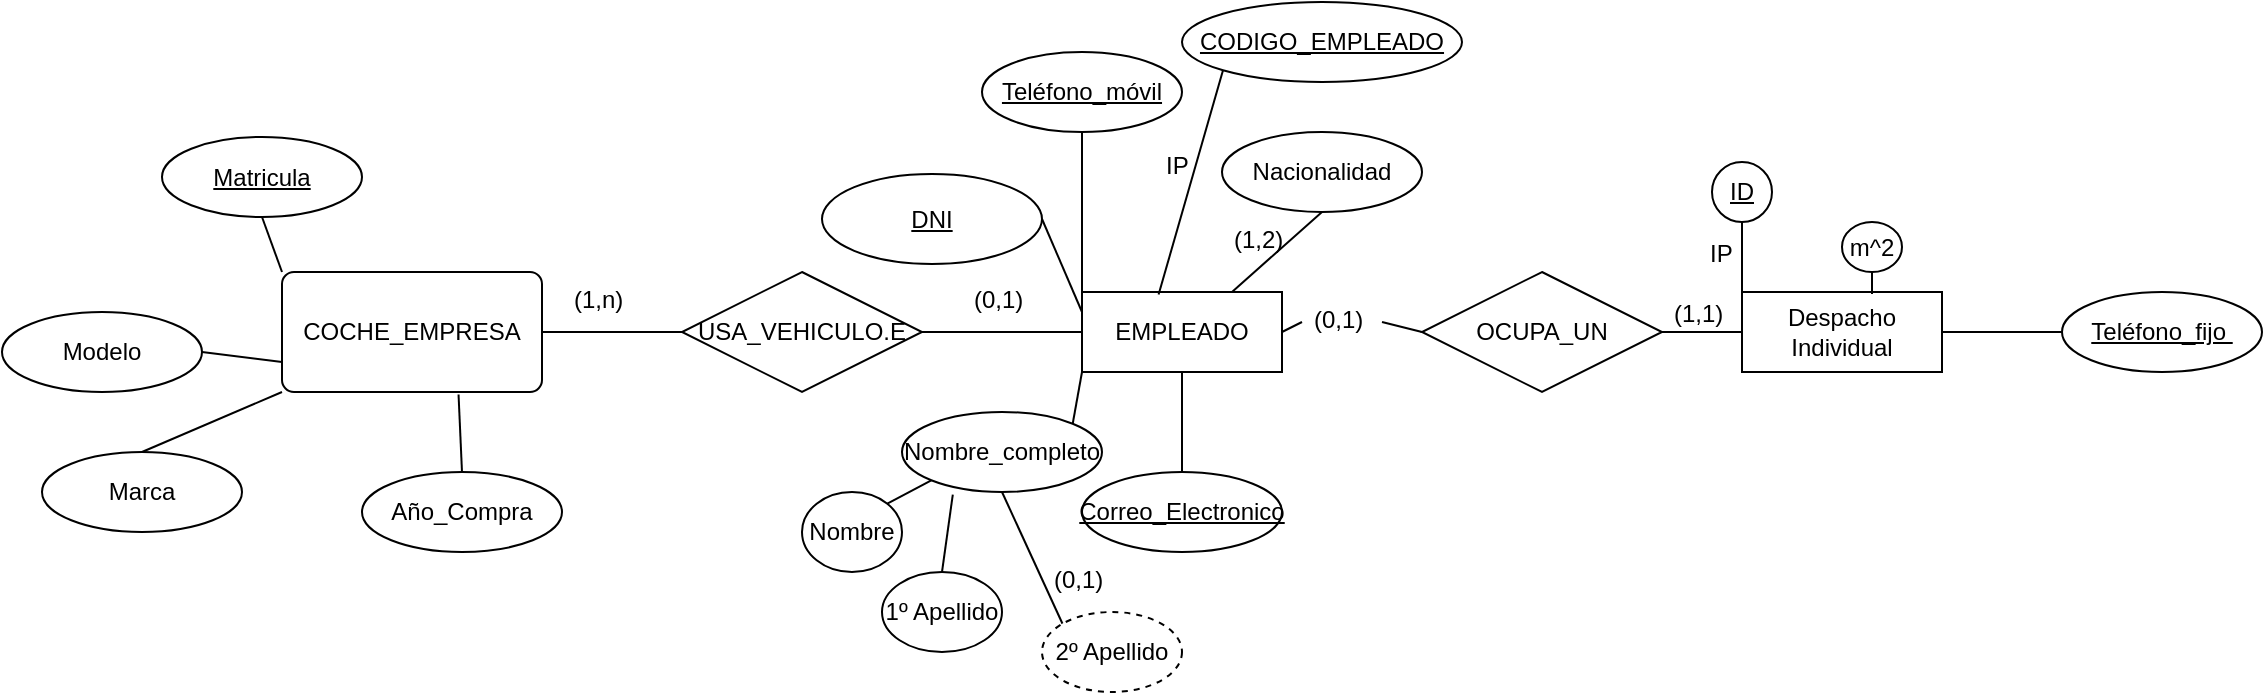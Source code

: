 <mxfile version="16.5.3" type="github"><diagram id="zdBmYCgK_W8x1HXnZAt8" name="Page-1"><mxGraphModel dx="2208" dy="756" grid="1" gridSize="10" guides="1" tooltips="1" connect="1" arrows="1" fold="1" page="1" pageScale="1" pageWidth="827" pageHeight="1169" math="0" shadow="0"><root><mxCell id="0"/><mxCell id="1" parent="0"/><mxCell id="5CClub2V7FQMyfu87UMg-1" style="rounded=0;orthogonalLoop=1;jettySize=auto;html=1;exitX=1;exitY=0.5;exitDx=0;exitDy=0;entryX=0;entryY=0.5;entryDx=0;entryDy=0;endArrow=none;endFill=0;startArrow=none;" parent="1" source="yG3hp6JkSBOofJMfKyOq-31" target="yG3hp6JkSBOofJMfKyOq-16" edge="1"><mxGeometry relative="1" as="geometry"/></mxCell><mxCell id="yG3hp6JkSBOofJMfKyOq-1" value="EMPLEADO" style="whiteSpace=wrap;html=1;align=center;" parent="1" vertex="1"><mxGeometry x="170" y="240" width="100" height="40" as="geometry"/></mxCell><mxCell id="yG3hp6JkSBOofJMfKyOq-7" style="rounded=0;orthogonalLoop=1;jettySize=auto;html=1;exitX=1;exitY=0.5;exitDx=0;exitDy=0;entryX=0;entryY=0.25;entryDx=0;entryDy=0;endArrow=none;endFill=0;" parent="1" source="yG3hp6JkSBOofJMfKyOq-2" target="yG3hp6JkSBOofJMfKyOq-1" edge="1"><mxGeometry relative="1" as="geometry"/></mxCell><mxCell id="yG3hp6JkSBOofJMfKyOq-2" value="&lt;u&gt;DNI&lt;/u&gt;" style="ellipse;whiteSpace=wrap;html=1;align=center;" parent="1" vertex="1"><mxGeometry x="40" y="181" width="110" height="45" as="geometry"/></mxCell><mxCell id="yG3hp6JkSBOofJMfKyOq-8" style="rounded=0;orthogonalLoop=1;jettySize=auto;html=1;exitX=1;exitY=0;exitDx=0;exitDy=0;entryX=0;entryY=1;entryDx=0;entryDy=0;endArrow=none;endFill=0;" parent="1" source="yG3hp6JkSBOofJMfKyOq-3" target="yG3hp6JkSBOofJMfKyOq-1" edge="1"><mxGeometry relative="1" as="geometry"/></mxCell><mxCell id="yG3hp6JkSBOofJMfKyOq-3" value="Nombre_completo" style="ellipse;whiteSpace=wrap;html=1;align=center;" parent="1" vertex="1"><mxGeometry x="80" y="300" width="100" height="40" as="geometry"/></mxCell><mxCell id="yG3hp6JkSBOofJMfKyOq-9" style="edgeStyle=none;rounded=0;orthogonalLoop=1;jettySize=auto;html=1;exitX=0.5;exitY=0;exitDx=0;exitDy=0;entryX=0.5;entryY=1;entryDx=0;entryDy=0;endArrow=none;endFill=0;" parent="1" source="yG3hp6JkSBOofJMfKyOq-4" target="yG3hp6JkSBOofJMfKyOq-1" edge="1"><mxGeometry relative="1" as="geometry"/></mxCell><mxCell id="yG3hp6JkSBOofJMfKyOq-4" value="&lt;u&gt;Correo_Electronico&lt;/u&gt;" style="ellipse;whiteSpace=wrap;html=1;align=center;" parent="1" vertex="1"><mxGeometry x="170" y="330" width="100" height="40" as="geometry"/></mxCell><mxCell id="yG3hp6JkSBOofJMfKyOq-10" style="edgeStyle=none;rounded=0;orthogonalLoop=1;jettySize=auto;html=1;exitX=0.5;exitY=1;exitDx=0;exitDy=0;entryX=0;entryY=0;entryDx=0;entryDy=0;endArrow=none;endFill=0;" parent="1" source="yG3hp6JkSBOofJMfKyOq-5" target="yG3hp6JkSBOofJMfKyOq-1" edge="1"><mxGeometry relative="1" as="geometry"/></mxCell><mxCell id="yG3hp6JkSBOofJMfKyOq-5" value="&lt;u&gt;Teléfono_móvil&lt;/u&gt;" style="ellipse;whiteSpace=wrap;html=1;align=center;" parent="1" vertex="1"><mxGeometry x="120" y="120" width="100" height="40" as="geometry"/></mxCell><mxCell id="yG3hp6JkSBOofJMfKyOq-11" style="edgeStyle=none;rounded=0;orthogonalLoop=1;jettySize=auto;html=1;exitX=0.5;exitY=1;exitDx=0;exitDy=0;entryX=0.75;entryY=0;entryDx=0;entryDy=0;endArrow=none;endFill=0;" parent="1" source="yG3hp6JkSBOofJMfKyOq-6" target="yG3hp6JkSBOofJMfKyOq-1" edge="1"><mxGeometry relative="1" as="geometry"/></mxCell><mxCell id="yG3hp6JkSBOofJMfKyOq-6" value="Nacionalidad" style="ellipse;whiteSpace=wrap;html=1;align=center;" parent="1" vertex="1"><mxGeometry x="240" y="160" width="100" height="40" as="geometry"/></mxCell><mxCell id="yG3hp6JkSBOofJMfKyOq-12" value="(1,2)" style="text;strokeColor=none;fillColor=none;spacingLeft=4;spacingRight=4;overflow=hidden;rotatable=0;points=[[0,0.5],[1,0.5]];portConstraint=eastwest;fontSize=12;" parent="1" vertex="1"><mxGeometry x="240" y="200" width="40" height="30" as="geometry"/></mxCell><mxCell id="yG3hp6JkSBOofJMfKyOq-35" style="edgeStyle=none;rounded=0;orthogonalLoop=1;jettySize=auto;html=1;exitX=1;exitY=0.5;exitDx=0;exitDy=0;entryX=0;entryY=0.5;entryDx=0;entryDy=0;endArrow=none;endFill=0;" parent="1" source="yG3hp6JkSBOofJMfKyOq-13" target="yG3hp6JkSBOofJMfKyOq-33" edge="1"><mxGeometry relative="1" as="geometry"/></mxCell><mxCell id="yG3hp6JkSBOofJMfKyOq-13" value="Despacho&lt;br&gt;Individual" style="whiteSpace=wrap;html=1;align=center;" parent="1" vertex="1"><mxGeometry x="500" y="240" width="100" height="40" as="geometry"/></mxCell><mxCell id="5CClub2V7FQMyfu87UMg-2" style="edgeStyle=none;rounded=0;orthogonalLoop=1;jettySize=auto;html=1;exitX=1;exitY=0.5;exitDx=0;exitDy=0;entryX=0;entryY=0.5;entryDx=0;entryDy=0;endArrow=none;endFill=0;" parent="1" source="yG3hp6JkSBOofJMfKyOq-16" target="yG3hp6JkSBOofJMfKyOq-13" edge="1"><mxGeometry relative="1" as="geometry"/></mxCell><mxCell id="yG3hp6JkSBOofJMfKyOq-16" value="OCUPA_UN" style="shape=rhombus;perimeter=rhombusPerimeter;whiteSpace=wrap;html=1;align=center;" parent="1" vertex="1"><mxGeometry x="340" y="230" width="120" height="60" as="geometry"/></mxCell><mxCell id="yG3hp6JkSBOofJMfKyOq-29" style="edgeStyle=none;rounded=0;orthogonalLoop=1;jettySize=auto;html=1;exitX=0.5;exitY=1;exitDx=0;exitDy=0;entryX=0;entryY=0;entryDx=0;entryDy=0;endArrow=none;endFill=0;" parent="1" source="yG3hp6JkSBOofJMfKyOq-28" target="yG3hp6JkSBOofJMfKyOq-13" edge="1"><mxGeometry relative="1" as="geometry"/></mxCell><mxCell id="yG3hp6JkSBOofJMfKyOq-28" value="&lt;u&gt;ID&lt;/u&gt;" style="ellipse;whiteSpace=wrap;html=1;align=center;" parent="1" vertex="1"><mxGeometry x="485" y="175" width="30" height="30" as="geometry"/></mxCell><mxCell id="yG3hp6JkSBOofJMfKyOq-30" value="(1,1)" style="text;strokeColor=none;fillColor=none;spacingLeft=4;spacingRight=4;overflow=hidden;rotatable=0;points=[[0,0.5],[1,0.5]];portConstraint=eastwest;fontSize=12;" parent="1" vertex="1"><mxGeometry x="460" y="237" width="40" height="30" as="geometry"/></mxCell><mxCell id="yG3hp6JkSBOofJMfKyOq-34" style="edgeStyle=none;rounded=0;orthogonalLoop=1;jettySize=auto;html=1;exitX=0.5;exitY=1;exitDx=0;exitDy=0;entryX=0.65;entryY=0.025;entryDx=0;entryDy=0;entryPerimeter=0;endArrow=none;endFill=0;" parent="1" source="yG3hp6JkSBOofJMfKyOq-32" target="yG3hp6JkSBOofJMfKyOq-13" edge="1"><mxGeometry relative="1" as="geometry"/></mxCell><mxCell id="yG3hp6JkSBOofJMfKyOq-32" value="m^2" style="ellipse;whiteSpace=wrap;html=1;align=center;" parent="1" vertex="1"><mxGeometry x="550" y="205" width="30" height="25" as="geometry"/></mxCell><mxCell id="yG3hp6JkSBOofJMfKyOq-33" value="&lt;u&gt;Teléfono_fijo&amp;nbsp;&lt;/u&gt;" style="ellipse;whiteSpace=wrap;html=1;align=center;" parent="1" vertex="1"><mxGeometry x="660" y="240" width="100" height="40" as="geometry"/></mxCell><mxCell id="yG3hp6JkSBOofJMfKyOq-36" style="edgeStyle=none;rounded=0;orthogonalLoop=1;jettySize=auto;html=1;exitX=0.5;exitY=1;exitDx=0;exitDy=0;entryX=0.75;entryY=1;entryDx=0;entryDy=0;endArrow=none;endFill=0;" parent="1" source="yG3hp6JkSBOofJMfKyOq-1" target="yG3hp6JkSBOofJMfKyOq-1" edge="1"><mxGeometry relative="1" as="geometry"/></mxCell><mxCell id="yG3hp6JkSBOofJMfKyOq-39" style="edgeStyle=none;rounded=0;orthogonalLoop=1;jettySize=auto;html=1;exitX=1;exitY=0.5;exitDx=0;exitDy=0;entryX=0;entryY=0.5;entryDx=0;entryDy=0;endArrow=none;endFill=0;" parent="1" source="yG3hp6JkSBOofJMfKyOq-37" target="yG3hp6JkSBOofJMfKyOq-1" edge="1"><mxGeometry relative="1" as="geometry"/></mxCell><mxCell id="yG3hp6JkSBOofJMfKyOq-37" value="USA_VEHICULO.E" style="shape=rhombus;perimeter=rhombusPerimeter;whiteSpace=wrap;html=1;align=center;" parent="1" vertex="1"><mxGeometry x="-30" y="230" width="120" height="60" as="geometry"/></mxCell><mxCell id="yG3hp6JkSBOofJMfKyOq-43" style="edgeStyle=none;rounded=0;orthogonalLoop=1;jettySize=auto;html=1;exitX=0;exitY=1;exitDx=0;exitDy=0;entryX=0;entryY=1;entryDx=0;entryDy=0;endArrow=none;endFill=0;" parent="1" source="yG3hp6JkSBOofJMfKyOq-40" target="yG3hp6JkSBOofJMfKyOq-3" edge="1"><mxGeometry relative="1" as="geometry"/></mxCell><mxCell id="yG3hp6JkSBOofJMfKyOq-40" value="Nombre" style="ellipse;whiteSpace=wrap;html=1;align=center;direction=west;" parent="1" vertex="1"><mxGeometry x="30" y="340" width="50" height="40" as="geometry"/></mxCell><mxCell id="yG3hp6JkSBOofJMfKyOq-45" style="edgeStyle=none;rounded=0;orthogonalLoop=1;jettySize=auto;html=1;exitX=0;exitY=0;exitDx=0;exitDy=0;entryX=0.5;entryY=1;entryDx=0;entryDy=0;endArrow=none;endFill=0;" parent="1" source="yG3hp6JkSBOofJMfKyOq-41" target="yG3hp6JkSBOofJMfKyOq-3" edge="1"><mxGeometry relative="1" as="geometry"/></mxCell><mxCell id="yG3hp6JkSBOofJMfKyOq-41" value="2º Apellido" style="ellipse;whiteSpace=wrap;html=1;align=center;dashed=1;" parent="1" vertex="1"><mxGeometry x="150" y="400" width="70" height="40" as="geometry"/></mxCell><mxCell id="yG3hp6JkSBOofJMfKyOq-44" style="edgeStyle=none;rounded=0;orthogonalLoop=1;jettySize=auto;html=1;exitX=0.5;exitY=0;exitDx=0;exitDy=0;entryX=0.254;entryY=1.032;entryDx=0;entryDy=0;entryPerimeter=0;endArrow=none;endFill=0;" parent="1" source="yG3hp6JkSBOofJMfKyOq-42" target="yG3hp6JkSBOofJMfKyOq-3" edge="1"><mxGeometry relative="1" as="geometry"/></mxCell><mxCell id="yG3hp6JkSBOofJMfKyOq-42" value="1º Apellido" style="ellipse;whiteSpace=wrap;html=1;align=center;" parent="1" vertex="1"><mxGeometry x="70" y="380" width="60" height="40" as="geometry"/></mxCell><mxCell id="yG3hp6JkSBOofJMfKyOq-49" style="edgeStyle=none;rounded=0;orthogonalLoop=1;jettySize=auto;html=1;exitX=1;exitY=0.5;exitDx=0;exitDy=0;entryX=0;entryY=0.5;entryDx=0;entryDy=0;endArrow=none;endFill=0;" parent="1" source="yG3hp6JkSBOofJMfKyOq-47" target="yG3hp6JkSBOofJMfKyOq-37" edge="1"><mxGeometry relative="1" as="geometry"/></mxCell><mxCell id="yG3hp6JkSBOofJMfKyOq-47" value="COCHE_EMPRESA" style="rounded=1;arcSize=10;whiteSpace=wrap;html=1;align=center;" parent="1" vertex="1"><mxGeometry x="-230" y="230" width="130" height="60" as="geometry"/></mxCell><mxCell id="yG3hp6JkSBOofJMfKyOq-50" value="(0,1)" style="text;strokeColor=none;fillColor=none;spacingLeft=4;spacingRight=4;overflow=hidden;rotatable=0;points=[[0,0.5],[1,0.5]];portConstraint=eastwest;fontSize=12;" parent="1" vertex="1"><mxGeometry x="110" y="230" width="40" height="30" as="geometry"/></mxCell><mxCell id="yG3hp6JkSBOofJMfKyOq-51" value="(1,n)" style="text;strokeColor=none;fillColor=none;spacingLeft=4;spacingRight=4;overflow=hidden;rotatable=0;points=[[0,0.5],[1,0.5]];portConstraint=eastwest;fontSize=12;" parent="1" vertex="1"><mxGeometry x="-90" y="230" width="40" height="30" as="geometry"/></mxCell><mxCell id="yG3hp6JkSBOofJMfKyOq-53" style="edgeStyle=none;rounded=0;orthogonalLoop=1;jettySize=auto;html=1;exitX=0;exitY=1;exitDx=0;exitDy=0;entryX=0.383;entryY=0.032;entryDx=0;entryDy=0;entryPerimeter=0;endArrow=none;endFill=0;" parent="1" source="yG3hp6JkSBOofJMfKyOq-52" target="yG3hp6JkSBOofJMfKyOq-1" edge="1"><mxGeometry relative="1" as="geometry"/></mxCell><mxCell id="yG3hp6JkSBOofJMfKyOq-52" value="&lt;u&gt;CODIGO_EMPLEADO&lt;/u&gt;" style="ellipse;whiteSpace=wrap;html=1;align=center;" parent="1" vertex="1"><mxGeometry x="220" y="95" width="140" height="40" as="geometry"/></mxCell><mxCell id="yG3hp6JkSBOofJMfKyOq-58" style="edgeStyle=none;rounded=0;orthogonalLoop=1;jettySize=auto;html=1;exitX=0.5;exitY=1;exitDx=0;exitDy=0;entryX=0;entryY=0;entryDx=0;entryDy=0;endArrow=none;endFill=0;" parent="1" source="yG3hp6JkSBOofJMfKyOq-54" target="yG3hp6JkSBOofJMfKyOq-47" edge="1"><mxGeometry relative="1" as="geometry"/></mxCell><mxCell id="yG3hp6JkSBOofJMfKyOq-54" value="&lt;u&gt;Matricula&lt;/u&gt;" style="ellipse;whiteSpace=wrap;html=1;align=center;" parent="1" vertex="1"><mxGeometry x="-290" y="162.5" width="100" height="40" as="geometry"/></mxCell><mxCell id="yG3hp6JkSBOofJMfKyOq-59" style="edgeStyle=none;rounded=0;orthogonalLoop=1;jettySize=auto;html=1;exitX=1;exitY=0.5;exitDx=0;exitDy=0;entryX=0;entryY=0.75;entryDx=0;entryDy=0;endArrow=none;endFill=0;" parent="1" source="yG3hp6JkSBOofJMfKyOq-55" target="yG3hp6JkSBOofJMfKyOq-47" edge="1"><mxGeometry relative="1" as="geometry"/></mxCell><mxCell id="yG3hp6JkSBOofJMfKyOq-55" value="Modelo" style="ellipse;whiteSpace=wrap;html=1;align=center;" parent="1" vertex="1"><mxGeometry x="-370" y="250" width="100" height="40" as="geometry"/></mxCell><mxCell id="yG3hp6JkSBOofJMfKyOq-60" style="edgeStyle=none;rounded=0;orthogonalLoop=1;jettySize=auto;html=1;exitX=0.5;exitY=0;exitDx=0;exitDy=0;entryX=0;entryY=1;entryDx=0;entryDy=0;endArrow=none;endFill=0;" parent="1" source="yG3hp6JkSBOofJMfKyOq-56" target="yG3hp6JkSBOofJMfKyOq-47" edge="1"><mxGeometry relative="1" as="geometry"/></mxCell><mxCell id="yG3hp6JkSBOofJMfKyOq-56" value="Marca" style="ellipse;whiteSpace=wrap;html=1;align=center;" parent="1" vertex="1"><mxGeometry x="-350" y="320" width="100" height="40" as="geometry"/></mxCell><mxCell id="yG3hp6JkSBOofJMfKyOq-61" style="edgeStyle=none;rounded=0;orthogonalLoop=1;jettySize=auto;html=1;exitX=0.5;exitY=0;exitDx=0;exitDy=0;entryX=0.679;entryY=1.021;entryDx=0;entryDy=0;entryPerimeter=0;endArrow=none;endFill=0;" parent="1" source="yG3hp6JkSBOofJMfKyOq-57" target="yG3hp6JkSBOofJMfKyOq-47" edge="1"><mxGeometry relative="1" as="geometry"/></mxCell><mxCell id="yG3hp6JkSBOofJMfKyOq-57" value="Año_Compra" style="ellipse;whiteSpace=wrap;html=1;align=center;" parent="1" vertex="1"><mxGeometry x="-190" y="330" width="100" height="40" as="geometry"/></mxCell><mxCell id="5CClub2V7FQMyfu87UMg-3" value="IP" style="text;strokeColor=none;fillColor=none;spacingLeft=4;spacingRight=4;overflow=hidden;rotatable=0;points=[[0,0.5],[1,0.5]];portConstraint=eastwest;fontSize=12;" parent="1" vertex="1"><mxGeometry x="478" y="207" width="40" height="30" as="geometry"/></mxCell><mxCell id="5CClub2V7FQMyfu87UMg-4" value="IP&#10;" style="text;strokeColor=none;fillColor=none;spacingLeft=4;spacingRight=4;overflow=hidden;rotatable=0;points=[[0,0.5],[1,0.5]];portConstraint=eastwest;fontSize=12;" parent="1" vertex="1"><mxGeometry x="206" y="163" width="40" height="30" as="geometry"/></mxCell><mxCell id="yG3hp6JkSBOofJMfKyOq-31" value="(0,1)" style="text;strokeColor=none;fillColor=none;spacingLeft=4;spacingRight=4;overflow=hidden;rotatable=0;points=[[0,0.5],[1,0.5]];portConstraint=eastwest;fontSize=12;" parent="1" vertex="1"><mxGeometry x="280" y="240" width="40" height="30" as="geometry"/></mxCell><mxCell id="5CClub2V7FQMyfu87UMg-5" value="" style="rounded=0;orthogonalLoop=1;jettySize=auto;html=1;exitX=1;exitY=0.5;exitDx=0;exitDy=0;entryX=0;entryY=0.5;entryDx=0;entryDy=0;endArrow=none;endFill=0;" parent="1" source="yG3hp6JkSBOofJMfKyOq-1" target="yG3hp6JkSBOofJMfKyOq-31" edge="1"><mxGeometry relative="1" as="geometry"><mxPoint x="270" y="260" as="sourcePoint"/><mxPoint x="340" y="260" as="targetPoint"/></mxGeometry></mxCell><mxCell id="5CClub2V7FQMyfu87UMg-6" value="(0,1)" style="text;strokeColor=none;fillColor=none;spacingLeft=4;spacingRight=4;overflow=hidden;rotatable=0;points=[[0,0.5],[1,0.5]];portConstraint=eastwest;fontSize=12;" parent="1" vertex="1"><mxGeometry x="150" y="370" width="40" height="30" as="geometry"/></mxCell></root></mxGraphModel></diagram></mxfile>